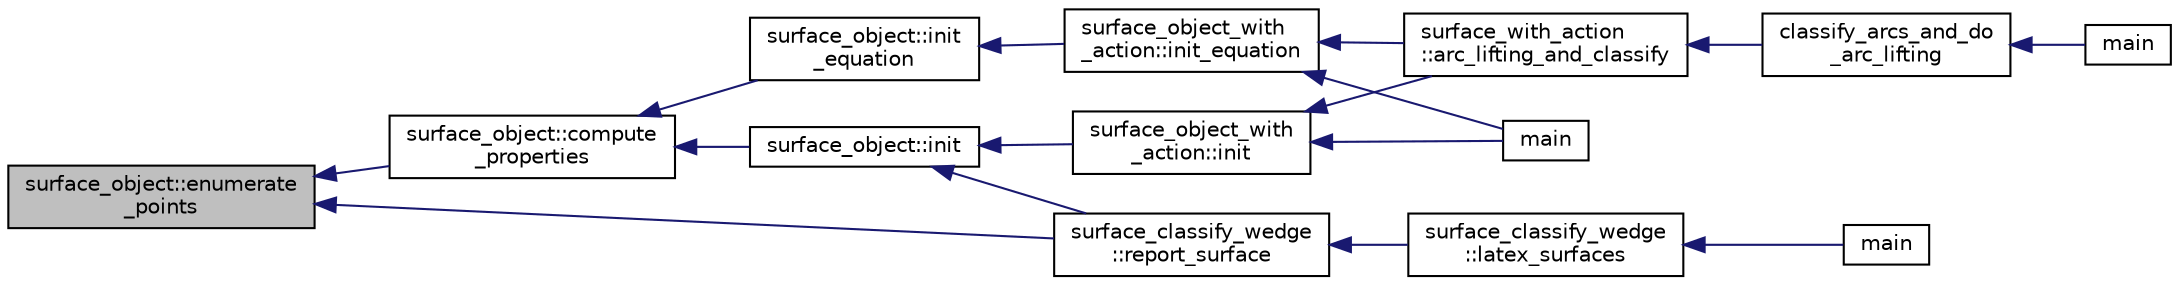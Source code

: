 digraph "surface_object::enumerate_points"
{
  edge [fontname="Helvetica",fontsize="10",labelfontname="Helvetica",labelfontsize="10"];
  node [fontname="Helvetica",fontsize="10",shape=record];
  rankdir="LR";
  Node571 [label="surface_object::enumerate\l_points",height=0.2,width=0.4,color="black", fillcolor="grey75", style="filled", fontcolor="black"];
  Node571 -> Node572 [dir="back",color="midnightblue",fontsize="10",style="solid",fontname="Helvetica"];
  Node572 [label="surface_object::compute\l_properties",height=0.2,width=0.4,color="black", fillcolor="white", style="filled",URL="$df/df8/classsurface__object.html#ad6c02c3c1432f8adfe49932041ce1b20"];
  Node572 -> Node573 [dir="back",color="midnightblue",fontsize="10",style="solid",fontname="Helvetica"];
  Node573 [label="surface_object::init\l_equation",height=0.2,width=0.4,color="black", fillcolor="white", style="filled",URL="$df/df8/classsurface__object.html#afd4f4d1accbf361897374bd18d571913"];
  Node573 -> Node574 [dir="back",color="midnightblue",fontsize="10",style="solid",fontname="Helvetica"];
  Node574 [label="surface_object_with\l_action::init_equation",height=0.2,width=0.4,color="black", fillcolor="white", style="filled",URL="$db/d28/classsurface__object__with__action.html#a310ce4189e50545dd67fa3652b8fd160"];
  Node574 -> Node575 [dir="back",color="midnightblue",fontsize="10",style="solid",fontname="Helvetica"];
  Node575 [label="main",height=0.2,width=0.4,color="black", fillcolor="white", style="filled",URL="$d2/dfa/create__surface__main_8_c.html#a217dbf8b442f20279ea00b898af96f52"];
  Node574 -> Node576 [dir="back",color="midnightblue",fontsize="10",style="solid",fontname="Helvetica"];
  Node576 [label="surface_with_action\l::arc_lifting_and_classify",height=0.2,width=0.4,color="black", fillcolor="white", style="filled",URL="$d8/df9/classsurface__with__action.html#a62a3948f830c59e09ef94937650a07a4"];
  Node576 -> Node577 [dir="back",color="midnightblue",fontsize="10",style="solid",fontname="Helvetica"];
  Node577 [label="classify_arcs_and_do\l_arc_lifting",height=0.2,width=0.4,color="black", fillcolor="white", style="filled",URL="$d6/dc3/arc__lifting__main_8_c.html#afdd7be16f16b8c71e9a72fe5f6a0b59c"];
  Node577 -> Node578 [dir="back",color="midnightblue",fontsize="10",style="solid",fontname="Helvetica"];
  Node578 [label="main",height=0.2,width=0.4,color="black", fillcolor="white", style="filled",URL="$d6/dc3/arc__lifting__main_8_c.html#a217dbf8b442f20279ea00b898af96f52"];
  Node572 -> Node579 [dir="back",color="midnightblue",fontsize="10",style="solid",fontname="Helvetica"];
  Node579 [label="surface_object::init",height=0.2,width=0.4,color="black", fillcolor="white", style="filled",URL="$df/df8/classsurface__object.html#ae51d9ac0a3853bc07908ac48ffa6e0d2"];
  Node579 -> Node580 [dir="back",color="midnightblue",fontsize="10",style="solid",fontname="Helvetica"];
  Node580 [label="surface_classify_wedge\l::report_surface",height=0.2,width=0.4,color="black", fillcolor="white", style="filled",URL="$d7/d5c/classsurface__classify__wedge.html#ad577d435c4726d0a35c10b2f8d4ed00c"];
  Node580 -> Node581 [dir="back",color="midnightblue",fontsize="10",style="solid",fontname="Helvetica"];
  Node581 [label="surface_classify_wedge\l::latex_surfaces",height=0.2,width=0.4,color="black", fillcolor="white", style="filled",URL="$d7/d5c/classsurface__classify__wedge.html#a5698763ece48d6f0a605527ca62429c5"];
  Node581 -> Node582 [dir="back",color="midnightblue",fontsize="10",style="solid",fontname="Helvetica"];
  Node582 [label="main",height=0.2,width=0.4,color="black", fillcolor="white", style="filled",URL="$df/df8/surface__classify_8_c.html#a217dbf8b442f20279ea00b898af96f52"];
  Node579 -> Node583 [dir="back",color="midnightblue",fontsize="10",style="solid",fontname="Helvetica"];
  Node583 [label="surface_object_with\l_action::init",height=0.2,width=0.4,color="black", fillcolor="white", style="filled",URL="$db/d28/classsurface__object__with__action.html#a65085da19618def3909b0f4bc27cba8a"];
  Node583 -> Node575 [dir="back",color="midnightblue",fontsize="10",style="solid",fontname="Helvetica"];
  Node583 -> Node576 [dir="back",color="midnightblue",fontsize="10",style="solid",fontname="Helvetica"];
  Node571 -> Node580 [dir="back",color="midnightblue",fontsize="10",style="solid",fontname="Helvetica"];
}
